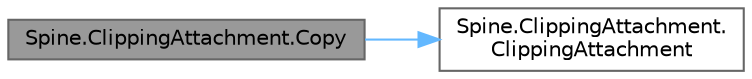 digraph "Spine.ClippingAttachment.Copy"
{
 // LATEX_PDF_SIZE
  bgcolor="transparent";
  edge [fontname=Helvetica,fontsize=10,labelfontname=Helvetica,labelfontsize=10];
  node [fontname=Helvetica,fontsize=10,shape=box,height=0.2,width=0.4];
  rankdir="LR";
  Node1 [id="Node000001",label="Spine.ClippingAttachment.Copy",height=0.2,width=0.4,color="gray40", fillcolor="grey60", style="filled", fontcolor="black",tooltip=" "];
  Node1 -> Node2 [id="edge1_Node000001_Node000002",color="steelblue1",style="solid",tooltip=" "];
  Node2 [id="Node000002",label="Spine.ClippingAttachment.\lClippingAttachment",height=0.2,width=0.4,color="grey40", fillcolor="white", style="filled",URL="$class_spine_1_1_clipping_attachment.html#a211443a45f2357f3ca2255de9eff88c9",tooltip=" "];
}
